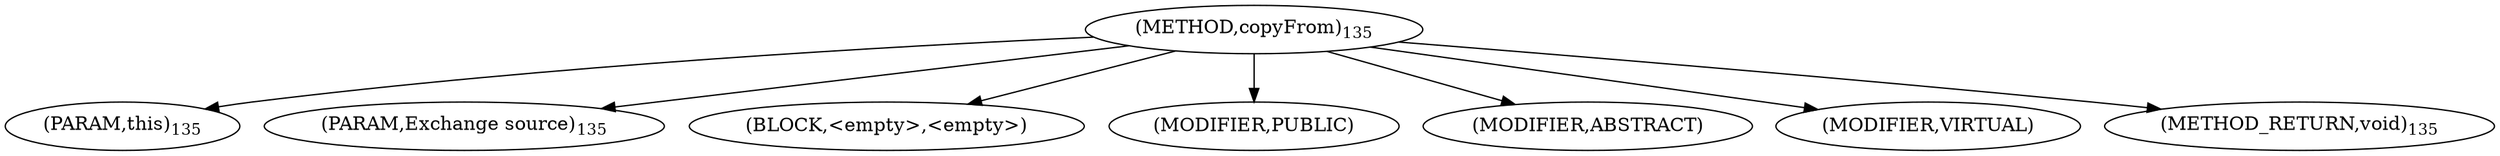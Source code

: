 digraph "copyFrom" {  
"126" [label = <(METHOD,copyFrom)<SUB>135</SUB>> ]
"127" [label = <(PARAM,this)<SUB>135</SUB>> ]
"128" [label = <(PARAM,Exchange source)<SUB>135</SUB>> ]
"129" [label = <(BLOCK,&lt;empty&gt;,&lt;empty&gt;)> ]
"130" [label = <(MODIFIER,PUBLIC)> ]
"131" [label = <(MODIFIER,ABSTRACT)> ]
"132" [label = <(MODIFIER,VIRTUAL)> ]
"133" [label = <(METHOD_RETURN,void)<SUB>135</SUB>> ]
  "126" -> "127" 
  "126" -> "128" 
  "126" -> "129" 
  "126" -> "130" 
  "126" -> "131" 
  "126" -> "132" 
  "126" -> "133" 
}
